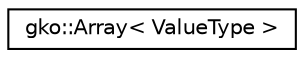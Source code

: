 digraph "Graphical Class Hierarchy"
{
 // INTERACTIVE_SVG=YES
  edge [fontname="Helvetica",fontsize="10",labelfontname="Helvetica",labelfontsize="10"];
  node [fontname="Helvetica",fontsize="10",shape=record];
  rankdir="LR";
  Node1 [label="gko::Array\< ValueType \>",height=0.2,width=0.4,color="black", fillcolor="white", style="filled",URL="$classgko_1_1Array.html",tooltip="An Array is a container which encapsulates fixed-sized arrays, stored on the Executor tied to the Arr..."];
}
